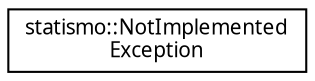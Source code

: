 digraph "Graphical Class Hierarchy"
{
  edge [fontname="FreeSans.ttf",fontsize="10",labelfontname="FreeSans.ttf",labelfontsize="10"];
  node [fontname="FreeSans.ttf",fontsize="10",shape=record];
  rankdir="LR";
  Node1 [label="statismo::NotImplemented\lException",height=0.2,width=0.4,color="black", fillcolor="white", style="filled",URL="$classstatismo_1_1NotImplementedException.html",tooltip="Used to indicate that a method has not yet been implemented. "];
}
